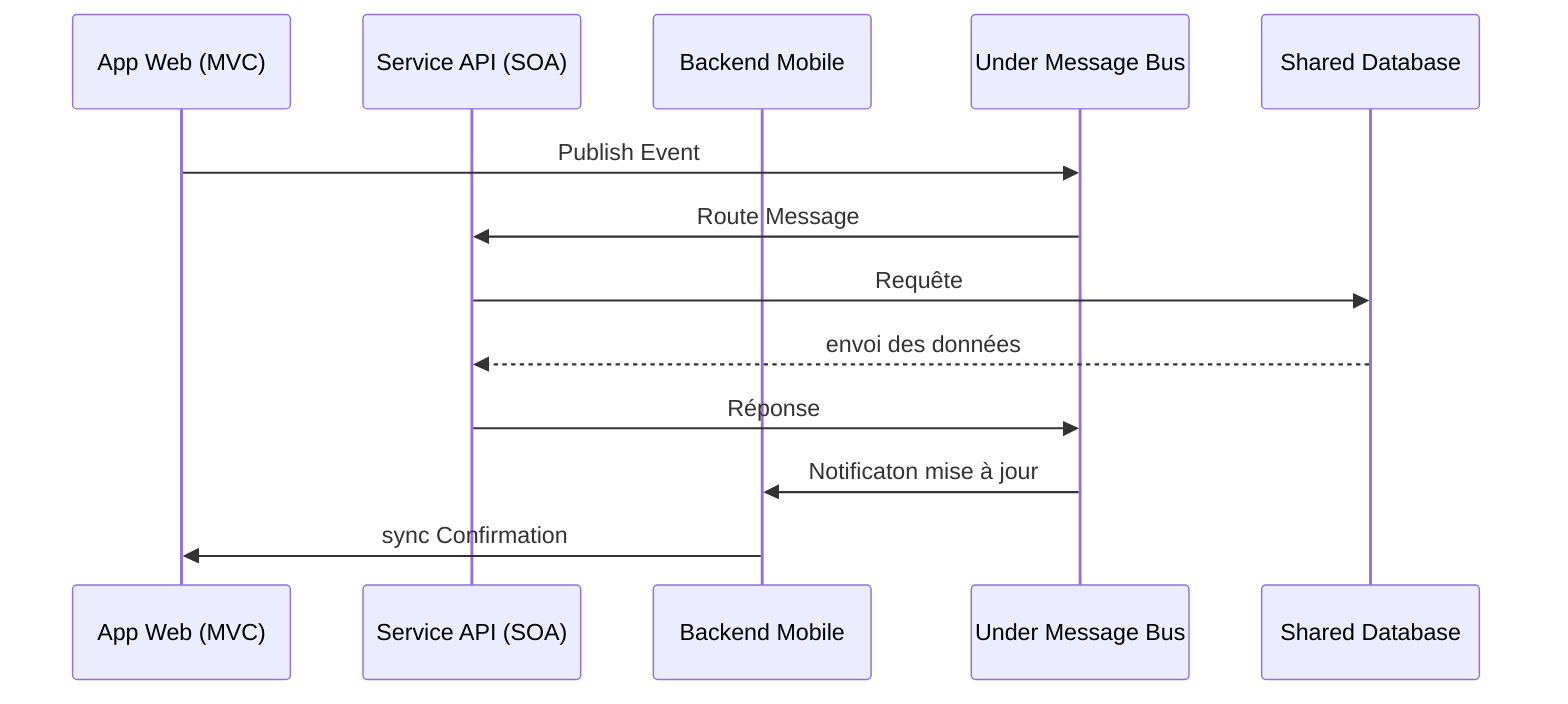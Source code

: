 sequenceDiagram
    participant WebApp as App Web (MVC)
    participant APIService as Service API (SOA)
    participant MobileBackend as Backend Mobile
    participant UnderBus as Under Message Bus
    participant SharedDB as Shared Database
    
    WebApp->>UnderBus: Publish Event
    UnderBus->>APIService: Route Message
    APIService->>SharedDB: Requête
    SharedDB-->>APIService: envoi des données
    APIService->>UnderBus: Réponse
    UnderBus->>MobileBackend: Notificaton mise à jour
    MobileBackend->>WebApp: sync Confirmation
